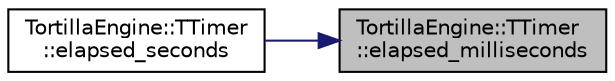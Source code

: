digraph "TortillaEngine::TTimer::elapsed_milliseconds"
{
 // LATEX_PDF_SIZE
  edge [fontname="Helvetica",fontsize="10",labelfontname="Helvetica",labelfontsize="10"];
  node [fontname="Helvetica",fontsize="10",shape=record];
  rankdir="RL";
  Node1 [label="TortillaEngine::TTimer\l::elapsed_milliseconds",height=0.2,width=0.4,color="black", fillcolor="grey75", style="filled", fontcolor="black",tooltip="Gets the elapsed time in milliseconds."];
  Node1 -> Node2 [dir="back",color="midnightblue",fontsize="10",style="solid",fontname="Helvetica"];
  Node2 [label="TortillaEngine::TTimer\l::elapsed_seconds",height=0.2,width=0.4,color="black", fillcolor="white", style="filled",URL="$class_tortilla_engine_1_1_t_timer.html#afcae512bdaef058072a0753fdd71dd59",tooltip="Gets the elapsed time in seconds."];
}
